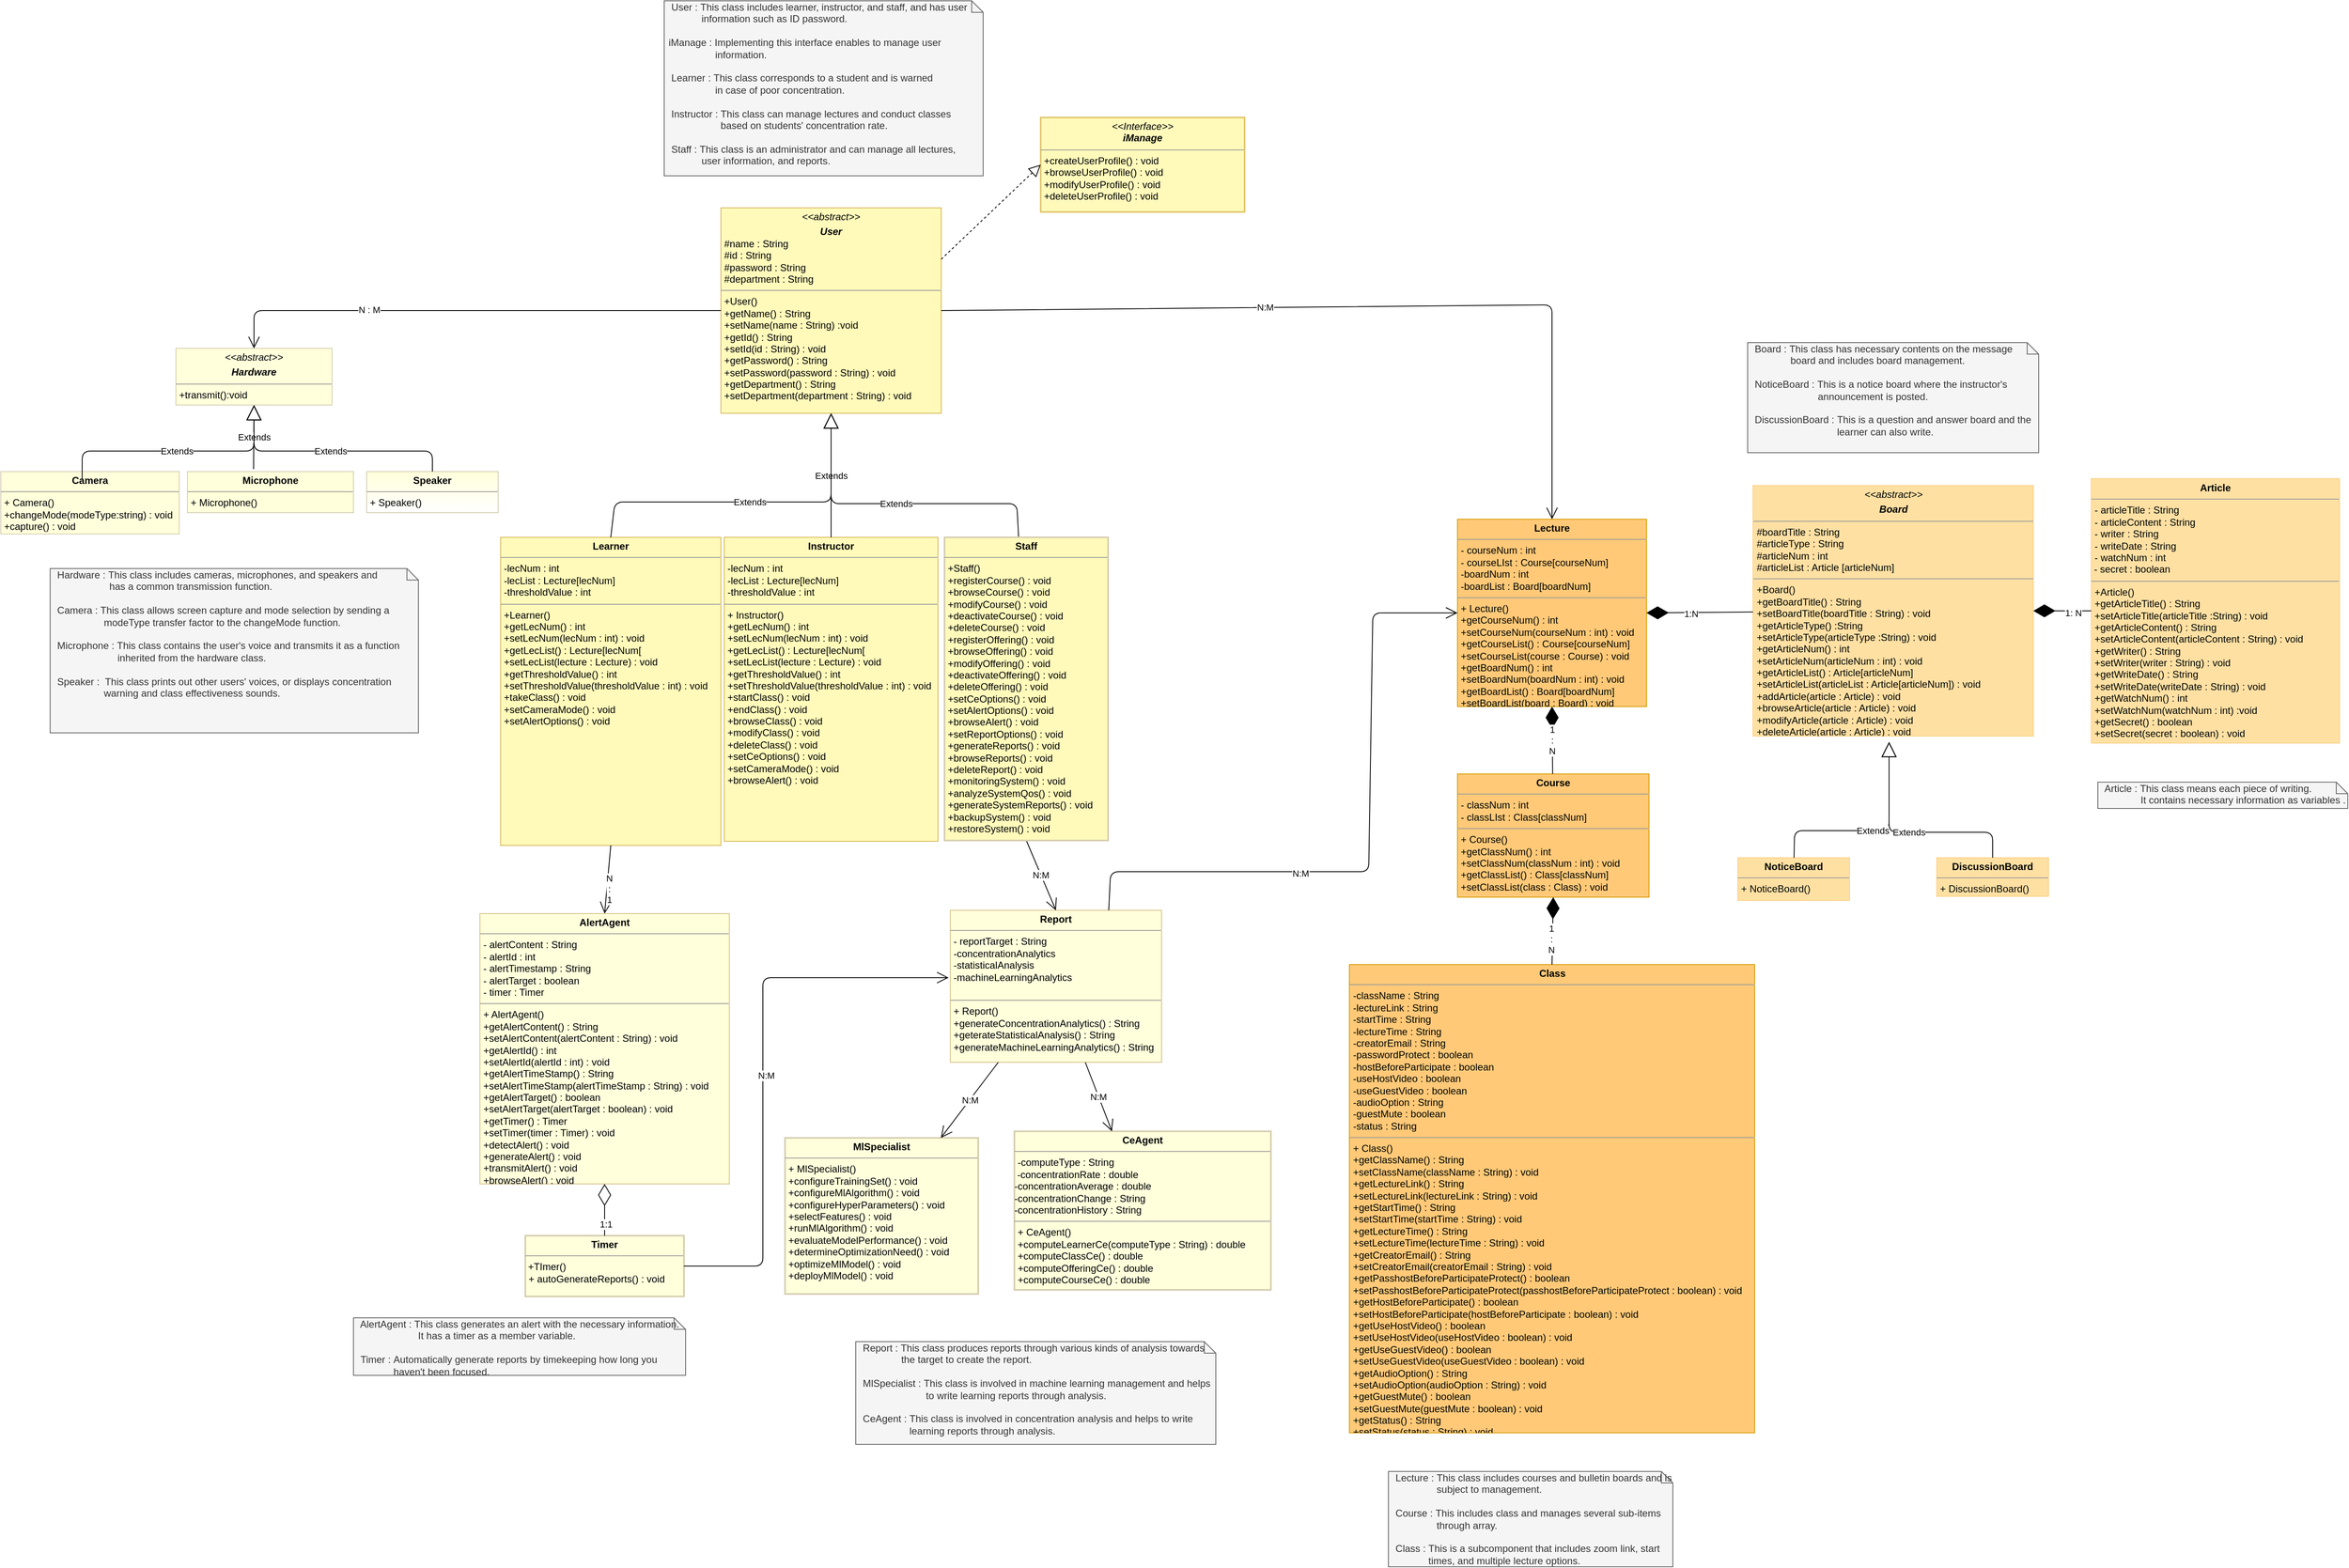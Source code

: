 <mxfile version="13.7.5" type="github">
  <diagram id="C5RBs43oDa-KdzZeNtuy" name="Page-1">
    <mxGraphModel dx="2222" dy="1562" grid="0" gridSize="10" guides="1" tooltips="1" connect="1" arrows="1" fold="1" page="0" pageScale="1" pageWidth="827" pageHeight="1169" math="0" shadow="0">
      <root>
        <mxCell id="WIyWlLk6GJQsqaUBKTNV-0" />
        <mxCell id="WIyWlLk6GJQsqaUBKTNV-1" parent="WIyWlLk6GJQsqaUBKTNV-0" />
        <mxCell id="zkfFHV4jXpPFQw0GAbJ--16" value="" style="endArrow=block;endSize=10;endFill=0;shadow=0;strokeWidth=1;rounded=0;edgeStyle=elbowEdgeStyle;elbow=vertical;" parent="WIyWlLk6GJQsqaUBKTNV-1" edge="1">
          <mxGeometry width="160" relative="1" as="geometry">
            <mxPoint x="210" y="373" as="sourcePoint" />
            <mxPoint x="300" y="258" as="targetPoint" />
          </mxGeometry>
        </mxCell>
        <mxCell id="x_yw0JGO0CKYukrU0RF4-1" value="&lt;p style=&quot;margin: 0px ; margin-top: 4px ; text-align: center&quot;&gt;&lt;b&gt;Learner&lt;/b&gt;&lt;/p&gt;&lt;hr size=&quot;1&quot;&gt;&lt;p style=&quot;margin: 0px ; margin-left: 4px&quot;&gt;-lecNum : int&lt;/p&gt;&lt;p style=&quot;margin: 0px ; margin-left: 4px&quot;&gt;-lecList : Lecture[lecNum]&lt;/p&gt;&lt;p style=&quot;margin: 0px ; margin-left: 4px&quot;&gt;-thresholdValue : int&lt;br&gt;&lt;/p&gt;&lt;hr size=&quot;1&quot;&gt;&lt;p style=&quot;margin: 0px ; margin-left: 4px&quot;&gt;+Learner()&lt;/p&gt;&lt;p style=&quot;margin: 0px ; margin-left: 4px&quot;&gt;+getLecNum() : int&lt;/p&gt;&lt;p style=&quot;margin: 0px ; margin-left: 4px&quot;&gt;+setLecNum(lecNum : int) : void&lt;/p&gt;&lt;p style=&quot;margin: 0px ; margin-left: 4px&quot;&gt;+getLecList() : Lecture[lecNum[&lt;/p&gt;&lt;p style=&quot;margin: 0px ; margin-left: 4px&quot;&gt;+setLecList(lecture : Lecture) : void&lt;/p&gt;&lt;p style=&quot;margin: 0px 0px 0px 4px&quot;&gt;+getThresholdValue() : int&lt;/p&gt;&lt;p style=&quot;margin: 0px 0px 0px 4px&quot;&gt;+setThresholdValue(thresholdValue : int) : void&lt;/p&gt;&lt;p style=&quot;margin: 0px 0px 0px 4px&quot;&gt;+takeClass() : void&lt;/p&gt;&lt;p style=&quot;margin: 0px 0px 0px 4px&quot;&gt;+setCameraMode() : void&lt;/p&gt;&lt;p style=&quot;margin: 0px 0px 0px 4px&quot;&gt;+setAlertOptions() : void&lt;/p&gt;&lt;p style=&quot;margin: 0px 0px 0px 4px&quot;&gt;&lt;br&gt;&lt;/p&gt;" style="verticalAlign=top;align=left;overflow=fill;fontSize=12;fontFamily=Helvetica;html=1;strokeColor=#d6b656;fillColor=#FFFABA;" parent="WIyWlLk6GJQsqaUBKTNV-1" vertex="1">
          <mxGeometry x="-166" y="223" width="268" height="375" as="geometry" />
        </mxCell>
        <mxCell id="x_yw0JGO0CKYukrU0RF4-2" value="&lt;p style=&quot;margin: 0px ; margin-top: 4px ; text-align: center&quot;&gt;&lt;b&gt;Instructor&lt;/b&gt;&lt;/p&gt;&lt;hr size=&quot;1&quot;&gt;&lt;p style=&quot;margin: 0px 0px 0px 4px&quot;&gt;-lecNum : int&lt;/p&gt;&lt;p style=&quot;margin: 0px ; margin-left: 4px&quot;&gt;&lt;span&gt;-lecList : Lecture[lecNum]&lt;/span&gt;&lt;/p&gt;&lt;p style=&quot;margin: 0px ; margin-left: 4px&quot;&gt;&lt;span&gt;-thresholdValue : int&lt;/span&gt;&lt;br&gt;&lt;/p&gt;&lt;hr size=&quot;1&quot;&gt;&lt;p style=&quot;margin: 0px ; margin-left: 4px&quot;&gt;+ Instructor()&lt;/p&gt;&lt;p style=&quot;margin: 0px 0px 0px 4px&quot;&gt;+getLecNum() : int&lt;/p&gt;&lt;p style=&quot;margin: 0px 0px 0px 4px&quot;&gt;+setLecNum(lecNum : int) : void&lt;/p&gt;&lt;p style=&quot;margin: 0px 0px 0px 4px&quot;&gt;+getLecList() : Lecture[lecNum[&lt;/p&gt;&lt;p style=&quot;margin: 0px 0px 0px 4px&quot;&gt;+setLecList(lecture : Lecture) : void&lt;/p&gt;&lt;p style=&quot;margin: 0px 0px 0px 4px&quot;&gt;+getThresholdValue() : int&lt;/p&gt;&lt;p style=&quot;margin: 0px 0px 0px 4px&quot;&gt;+setThresholdValue(thresholdValue : int) : void&lt;/p&gt;&lt;p style=&quot;margin: 0px 0px 0px 4px&quot;&gt;+startClass() : void&lt;/p&gt;&lt;p style=&quot;margin: 0px 0px 0px 4px&quot;&gt;+endClass() : void&lt;/p&gt;&lt;p style=&quot;margin: 0px 0px 0px 4px&quot;&gt;+browseClass() : void&lt;/p&gt;&lt;p style=&quot;margin: 0px 0px 0px 4px&quot;&gt;+modifyClass() : void&lt;/p&gt;&lt;p style=&quot;margin: 0px 0px 0px 4px&quot;&gt;+deleteClass() : void&lt;/p&gt;&lt;p style=&quot;margin: 0px 0px 0px 4px&quot;&gt;+setCeOptions() : void&lt;/p&gt;&lt;p style=&quot;margin: 0px 0px 0px 4px&quot;&gt;+setCameraMode() : void&lt;/p&gt;&lt;p style=&quot;margin: 0px 0px 0px 4px&quot;&gt;+browseAlert() : void&lt;/p&gt;" style="verticalAlign=top;align=left;overflow=fill;fontSize=12;fontFamily=Helvetica;html=1;strokeColor=#d6b656;fillColor=#FFFABA;" parent="WIyWlLk6GJQsqaUBKTNV-1" vertex="1">
          <mxGeometry x="106" y="223" width="260" height="370" as="geometry" />
        </mxCell>
        <mxCell id="x_yw0JGO0CKYukrU0RF4-4" value="&lt;p style=&quot;margin: 0px ; margin-top: 4px ; text-align: center&quot;&gt;&lt;i&gt;&amp;lt;&amp;lt;abstract&amp;gt;&amp;gt;&lt;/i&gt;&lt;/p&gt;&lt;p style=&quot;margin: 0px ; margin-top: 4px ; text-align: center&quot;&gt;&lt;b&gt;&lt;i&gt;User&lt;/i&gt;&lt;/b&gt;&lt;/p&gt;&lt;p style=&quot;margin: 0px ; margin-left: 4px&quot;&gt;#name : String&lt;/p&gt;&lt;p style=&quot;margin: 0px ; margin-left: 4px&quot;&gt;#id : String&lt;/p&gt;&lt;p style=&quot;margin: 0px ; margin-left: 4px&quot;&gt;#password : String&lt;/p&gt;&lt;p style=&quot;margin: 0px ; margin-left: 4px&quot;&gt;#department : String&lt;br&gt;&lt;/p&gt;&lt;hr size=&quot;1&quot;&gt;&lt;p style=&quot;margin: 0px ; margin-left: 4px&quot;&gt;+User()&lt;/p&gt;&lt;p style=&quot;margin: 0px ; margin-left: 4px&quot;&gt;+getName() : String&lt;/p&gt;&lt;p style=&quot;margin: 0px ; margin-left: 4px&quot;&gt;+setName(name : String) :void&lt;/p&gt;&lt;p style=&quot;margin: 0px ; margin-left: 4px&quot;&gt;+getId() : String&lt;/p&gt;&lt;p style=&quot;margin: 0px ; margin-left: 4px&quot;&gt;+setId(id : String) : void&lt;/p&gt;&lt;p style=&quot;margin: 0px ; margin-left: 4px&quot;&gt;+getPassword() : String&lt;/p&gt;&lt;p style=&quot;margin: 0px ; margin-left: 4px&quot;&gt;+setPassword(password : String) : void&lt;/p&gt;&lt;p style=&quot;margin: 0px ; margin-left: 4px&quot;&gt;+getDepartment() : String&lt;/p&gt;&lt;p style=&quot;margin: 0px ; margin-left: 4px&quot;&gt;+setDepartment(department : String) : void&lt;/p&gt;&lt;p style=&quot;margin: 0px ; margin-left: 4px&quot;&gt;&lt;br&gt;&lt;/p&gt;&lt;p style=&quot;margin: 0px ; margin-left: 4px&quot;&gt;&lt;br&gt;&lt;/p&gt;" style="verticalAlign=top;align=left;overflow=fill;fontSize=12;fontFamily=Helvetica;html=1;strokeColor=#d6b656;fillColor=#FFFABA;" parent="WIyWlLk6GJQsqaUBKTNV-1" vertex="1">
          <mxGeometry x="102" y="-178" width="268" height="250" as="geometry" />
        </mxCell>
        <mxCell id="x_yw0JGO0CKYukrU0RF4-10" value="&lt;p style=&quot;margin: 0px ; margin-top: 4px ; text-align: center&quot;&gt;&lt;b&gt;Course&lt;/b&gt;&lt;/p&gt;&lt;hr size=&quot;1&quot;&gt;&lt;p style=&quot;margin: 0px 0px 0px 4px&quot;&gt;- classNum : int&lt;/p&gt;&lt;p style=&quot;margin: 0px 0px 0px 4px&quot;&gt;- classLIst : Class[classNum]&lt;/p&gt;&lt;hr size=&quot;1&quot;&gt;&lt;p style=&quot;margin: 0px ; margin-left: 4px&quot;&gt;+ Course()&lt;/p&gt;&lt;p style=&quot;margin: 0px 0px 0px 4px&quot;&gt;+getClassNum() : int&lt;/p&gt;&lt;p style=&quot;margin: 0px 0px 0px 4px&quot;&gt;+setClassNum(classNum : int) : void&lt;/p&gt;&lt;p style=&quot;margin: 0px 0px 0px 4px&quot;&gt;+getClassList() : Class[classNum]&lt;/p&gt;&lt;p style=&quot;margin: 0px 0px 0px 4px&quot;&gt;+setClassList(class : Class) : void&lt;/p&gt;" style="verticalAlign=top;align=left;overflow=fill;fontSize=12;fontFamily=Helvetica;html=1;strokeColor=#d79b00;fillColor=#FFC978;" parent="WIyWlLk6GJQsqaUBKTNV-1" vertex="1">
          <mxGeometry x="998" y="511" width="233" height="150" as="geometry" />
        </mxCell>
        <mxCell id="x_yw0JGO0CKYukrU0RF4-12" value="&lt;p style=&quot;margin: 0px ; margin-top: 4px ; text-align: center&quot;&gt;&lt;b&gt;Class&lt;/b&gt;&lt;/p&gt;&lt;hr size=&quot;1&quot;&gt;&lt;p style=&quot;margin: 0px ; margin-left: 4px&quot;&gt;-className : String&lt;/p&gt;&lt;p style=&quot;margin: 0px ; margin-left: 4px&quot;&gt;-lectureLink : String&lt;/p&gt;&lt;p style=&quot;margin: 0px ; margin-left: 4px&quot;&gt;-startTime : String&lt;/p&gt;&lt;p style=&quot;margin: 0px ; margin-left: 4px&quot;&gt;-lectureTime : String&lt;/p&gt;&lt;p style=&quot;margin: 0px ; margin-left: 4px&quot;&gt;-creatorEmail : String&lt;/p&gt;&lt;p style=&quot;margin: 0px ; margin-left: 4px&quot;&gt;-passwordProtect : boolean&lt;/p&gt;&lt;p style=&quot;margin: 0px ; margin-left: 4px&quot;&gt;-hostBeforeParticipate : boolean&lt;/p&gt;&lt;p style=&quot;margin: 0px ; margin-left: 4px&quot;&gt;-useHostVideo : boolean&lt;/p&gt;&lt;p style=&quot;margin: 0px ; margin-left: 4px&quot;&gt;-useGuestVideo : boolean&lt;/p&gt;&lt;p style=&quot;margin: 0px ; margin-left: 4px&quot;&gt;-audioOption : String&lt;/p&gt;&lt;p style=&quot;margin: 0px ; margin-left: 4px&quot;&gt;-guestMute : boolean&lt;/p&gt;&lt;p style=&quot;margin: 0px ; margin-left: 4px&quot;&gt;-status : String&lt;/p&gt;&lt;hr size=&quot;1&quot;&gt;&lt;p style=&quot;margin: 0px ; margin-left: 4px&quot;&gt;+ Class()&lt;/p&gt;&lt;p style=&quot;margin: 0px ; margin-left: 4px&quot;&gt;+getClassName() : String&lt;/p&gt;&lt;p style=&quot;margin: 0px ; margin-left: 4px&quot;&gt;+setClassName(className : String) : void&lt;/p&gt;&lt;p style=&quot;margin: 0px ; margin-left: 4px&quot;&gt;+getLectureLink() : String&lt;/p&gt;&lt;p style=&quot;margin: 0px ; margin-left: 4px&quot;&gt;+setLectureLink(lectureLink : String) : void&lt;/p&gt;&lt;p style=&quot;margin: 0px ; margin-left: 4px&quot;&gt;+getStartTime() : String&lt;/p&gt;&lt;p style=&quot;margin: 0px ; margin-left: 4px&quot;&gt;+setStartTime(startTime : String) : void&lt;/p&gt;&lt;p style=&quot;margin: 0px ; margin-left: 4px&quot;&gt;+getLectureTime() : String&lt;/p&gt;&lt;p style=&quot;margin: 0px ; margin-left: 4px&quot;&gt;+setLectureTime(lectureTime : String) : void&lt;/p&gt;&lt;p style=&quot;margin: 0px ; margin-left: 4px&quot;&gt;+getCreatorEmail() : String&lt;/p&gt;&lt;p style=&quot;margin: 0px ; margin-left: 4px&quot;&gt;+setCreatorEmail(creatorEmail : String) : void&lt;/p&gt;&lt;p style=&quot;margin: 0px ; margin-left: 4px&quot;&gt;+getPasshostBeforeParticipateProtect() : boolean&lt;/p&gt;&lt;p style=&quot;margin: 0px ; margin-left: 4px&quot;&gt;+setPasshostBeforeParticipateProtect(passhostBeforeParticipateProtect : boolean) : void&lt;/p&gt;&lt;p style=&quot;margin: 0px ; margin-left: 4px&quot;&gt;+getHostBeforeParticipate() : boolean&lt;/p&gt;&lt;p style=&quot;margin: 0px ; margin-left: 4px&quot;&gt;+setHostBeforeParticipate(hostBeforeParticipate : boolean) : void&lt;/p&gt;&lt;p style=&quot;margin: 0px ; margin-left: 4px&quot;&gt;+getUseHostVideo() : boolean&lt;/p&gt;&lt;p style=&quot;margin: 0px ; margin-left: 4px&quot;&gt;+setUseHostVideo(useHostVideo : boolean) : void&lt;/p&gt;&lt;p style=&quot;margin: 0px ; margin-left: 4px&quot;&gt;+getUseGuestVideo() : boolean&lt;/p&gt;&lt;p style=&quot;margin: 0px ; margin-left: 4px&quot;&gt;+setUseGuestVideo(useGuestVideo : boolean) : void&lt;/p&gt;&lt;p style=&quot;margin: 0px ; margin-left: 4px&quot;&gt;+getAudioOption() : String&lt;/p&gt;&lt;p style=&quot;margin: 0px ; margin-left: 4px&quot;&gt;+setAudioOption(audioOption : String) : void&lt;/p&gt;&lt;p style=&quot;margin: 0px ; margin-left: 4px&quot;&gt;+getGuestMute() : boolean&lt;/p&gt;&lt;p style=&quot;margin: 0px ; margin-left: 4px&quot;&gt;+setGuestMute(guestMute : boolean) : void&lt;/p&gt;&lt;p style=&quot;margin: 0px ; margin-left: 4px&quot;&gt;+getStatus() : String&lt;/p&gt;&lt;p style=&quot;margin: 0px ; margin-left: 4px&quot;&gt;+setStatus(status : String) : void&lt;/p&gt;&lt;p style=&quot;margin: 0px 0px 0px 4px&quot;&gt;&lt;br&gt;&lt;/p&gt;" style="verticalAlign=top;align=left;overflow=fill;fontSize=12;fontFamily=Helvetica;html=1;strokeColor=#d79b00;fillColor=#FFC978;" parent="WIyWlLk6GJQsqaUBKTNV-1" vertex="1">
          <mxGeometry x="866.5" y="743" width="493" height="570" as="geometry" />
        </mxCell>
        <mxCell id="x_yw0JGO0CKYukrU0RF4-18" value="&lt;p style=&quot;margin: 0px ; margin-top: 4px ; text-align: center&quot;&gt;&lt;i&gt;&amp;lt;&amp;lt;abstract&amp;gt;&amp;gt;&lt;/i&gt;&lt;i&gt;&lt;br&gt;&lt;/i&gt;&lt;/p&gt;&lt;p style=&quot;margin: 0px ; margin-top: 4px ; text-align: center&quot;&gt;&lt;b&gt;&lt;i&gt;Hardware&lt;/i&gt;&lt;/b&gt;&lt;/p&gt;&lt;hr size=&quot;1&quot;&gt;&lt;p style=&quot;margin: 0px ; margin-left: 4px&quot;&gt;+transmit():void&lt;br&gt;&lt;/p&gt;" style="verticalAlign=top;align=left;overflow=fill;fontSize=12;fontFamily=Helvetica;html=1;strokeColor=#D6CEB2;fillColor=#FFFFDB;" parent="WIyWlLk6GJQsqaUBKTNV-1" vertex="1">
          <mxGeometry x="-561" y="-7" width="190" height="69" as="geometry" />
        </mxCell>
        <mxCell id="x_yw0JGO0CKYukrU0RF4-20" value="&lt;p style=&quot;margin: 0px ; margin-top: 4px ; text-align: center&quot;&gt;&lt;b&gt;Speaker&lt;/b&gt;&lt;/p&gt;&lt;hr size=&quot;1&quot;&gt;&lt;p style=&quot;margin: 0px ; margin-left: 4px&quot;&gt;&lt;span&gt;+ Speaker()&lt;/span&gt;&lt;/p&gt;" style="verticalAlign=top;align=left;overflow=fill;fontSize=12;fontFamily=Helvetica;html=1;strokeColor=#D6CEB2;gradientColor=#ffffff;fillColor=#FFFFDB;" parent="WIyWlLk6GJQsqaUBKTNV-1" vertex="1">
          <mxGeometry x="-329" y="143" width="160" height="50" as="geometry" />
        </mxCell>
        <mxCell id="x_yw0JGO0CKYukrU0RF4-21" value="&lt;p style=&quot;margin: 0px ; margin-top: 4px ; text-align: center&quot;&gt;&lt;b&gt;Camera&lt;/b&gt;&lt;/p&gt;&lt;hr size=&quot;1&quot;&gt;&lt;p style=&quot;margin: 0px ; margin-left: 4px&quot;&gt;&lt;span&gt;+ Camera()&lt;/span&gt;&lt;br&gt;&lt;/p&gt;&lt;p style=&quot;margin: 0px ; margin-left: 4px&quot;&gt;+changeMode(modeType:string) : void&lt;/p&gt;&lt;p style=&quot;margin: 0px ; margin-left: 4px&quot;&gt;+capture() : void&lt;/p&gt;" style="verticalAlign=top;align=left;overflow=fill;fontSize=12;fontFamily=Helvetica;html=1;strokeColor=#D6CEB2;fillColor=#FFFFDB;" parent="WIyWlLk6GJQsqaUBKTNV-1" vertex="1">
          <mxGeometry x="-774" y="143" width="217" height="76" as="geometry" />
        </mxCell>
        <mxCell id="x_yw0JGO0CKYukrU0RF4-22" value="&lt;p style=&quot;margin: 0px ; margin-top: 4px ; text-align: center&quot;&gt;&lt;b&gt;Microphone&lt;/b&gt;&lt;/p&gt;&lt;hr size=&quot;1&quot;&gt;&lt;p style=&quot;margin: 0px ; margin-left: 4px&quot;&gt;&lt;span&gt;+ Microphone()&lt;/span&gt;&lt;br&gt;&lt;/p&gt;" style="verticalAlign=top;align=left;overflow=fill;fontSize=12;fontFamily=Helvetica;html=1;strokeColor=#D6CEB2;fillColor=#FFFFDB;" parent="WIyWlLk6GJQsqaUBKTNV-1" vertex="1">
          <mxGeometry x="-547" y="143" width="202" height="50" as="geometry" />
        </mxCell>
        <mxCell id="x_yw0JGO0CKYukrU0RF4-26" value="&lt;p style=&quot;margin: 0px ; margin-top: 4px ; text-align: center&quot;&gt;&lt;b&gt;DiscussionBoard&lt;/b&gt;&lt;/p&gt;&lt;hr size=&quot;1&quot;&gt;&lt;p style=&quot;margin: 0px ; margin-left: 4px&quot;&gt;&lt;/p&gt;&lt;p style=&quot;margin: 0px ; margin-left: 4px&quot;&gt;+ DiscussionBoard()&lt;/p&gt;" style="verticalAlign=top;align=left;overflow=fill;fontSize=12;fontFamily=Helvetica;html=1;strokeColor=#FCD188;fillColor=#FFE0A3;" parent="WIyWlLk6GJQsqaUBKTNV-1" vertex="1">
          <mxGeometry x="1581" y="613" width="136" height="47" as="geometry" />
        </mxCell>
        <mxCell id="x_yw0JGO0CKYukrU0RF4-46" value="&lt;p style=&quot;margin: 0px ; margin-top: 4px ; text-align: center&quot;&gt;&lt;b&gt;AlertAgent&lt;/b&gt;&lt;/p&gt;&lt;hr size=&quot;1&quot;&gt;&lt;p style=&quot;margin: 0px ; margin-left: 4px&quot;&gt;&lt;span&gt;- alertContent : String&lt;/span&gt;&lt;br&gt;&lt;/p&gt;&lt;p style=&quot;margin: 0px ; margin-left: 4px&quot;&gt;- alertId : int&lt;/p&gt;&lt;p style=&quot;margin: 0px ; margin-left: 4px&quot;&gt;- alertTimestamp : String&lt;/p&gt;&lt;p style=&quot;margin: 0px ; margin-left: 4px&quot;&gt;- alertTarget : boolean&lt;/p&gt;&lt;p style=&quot;margin: 0px ; margin-left: 4px&quot;&gt;- timer : Timer&lt;/p&gt;&lt;hr size=&quot;1&quot;&gt;&lt;p style=&quot;margin: 0px ; margin-left: 4px&quot;&gt;+ AlertAgent()&lt;/p&gt;&lt;p style=&quot;margin: 0px ; margin-left: 4px&quot;&gt;+getAlertContent() : String&lt;/p&gt;&lt;p style=&quot;margin: 0px ; margin-left: 4px&quot;&gt;+setAlertContent(alertContent : String) : void&lt;/p&gt;&lt;p style=&quot;margin: 0px ; margin-left: 4px&quot;&gt;+getAlertId() : int&lt;/p&gt;&lt;p style=&quot;margin: 0px ; margin-left: 4px&quot;&gt;+setAlertId(alertId : int) : void&lt;/p&gt;&lt;p style=&quot;margin: 0px ; margin-left: 4px&quot;&gt;+getAlertTimeStamp() : String&lt;/p&gt;&lt;p style=&quot;margin: 0px ; margin-left: 4px&quot;&gt;+setAlertTimeStamp(alertTimeStamp : String) : void&lt;/p&gt;&lt;p style=&quot;margin: 0px ; margin-left: 4px&quot;&gt;+getAlertTarget() : boolean&lt;/p&gt;&lt;p style=&quot;margin: 0px ; margin-left: 4px&quot;&gt;+setAlertTarget(alertTarget : boolean) : void&lt;/p&gt;&lt;p style=&quot;margin: 0px ; margin-left: 4px&quot;&gt;+getTimer() : Timer&lt;/p&gt;&lt;p style=&quot;margin: 0px ; margin-left: 4px&quot;&gt;+setTimer(timer : Timer) : void&lt;/p&gt;&lt;p style=&quot;margin: 0px ; margin-left: 4px&quot;&gt;+detectAlert() : void&lt;/p&gt;&lt;p style=&quot;margin: 0px ; margin-left: 4px&quot;&gt;+generateAlert() : void&lt;/p&gt;&lt;p style=&quot;margin: 0px ; margin-left: 4px&quot;&gt;+transmitAlert() : void&lt;/p&gt;&lt;p style=&quot;margin: 0px ; margin-left: 4px&quot;&gt;+browseAlert() : void&lt;/p&gt;" style="verticalAlign=top;align=left;overflow=fill;fontSize=12;fontFamily=Helvetica;html=1;fillColor=#FFFFDB;strokeColor=#D6C189;" parent="WIyWlLk6GJQsqaUBKTNV-1" vertex="1">
          <mxGeometry x="-191.23" y="681" width="303.46" height="329" as="geometry" />
        </mxCell>
        <mxCell id="x_yw0JGO0CKYukrU0RF4-54" value="&lt;p style=&quot;margin: 0px ; margin-top: 4px ; text-align: center&quot;&gt;&lt;b&gt;Report&lt;/b&gt;&lt;/p&gt;&lt;hr size=&quot;1&quot;&gt;&lt;p style=&quot;margin: 0px ; margin-left: 4px&quot;&gt;- reportTarget : String&lt;br&gt;&lt;/p&gt;&lt;p style=&quot;margin: 0px ; margin-left: 4px&quot;&gt;-concentrationAnalytics&lt;/p&gt;&lt;p style=&quot;margin: 0px ; margin-left: 4px&quot;&gt;-statisticalAnalysis&lt;/p&gt;&lt;p style=&quot;margin: 0px ; margin-left: 4px&quot;&gt;-machineLearningAnalytics&lt;br&gt;&lt;/p&gt;&lt;p style=&quot;margin: 0px ; margin-left: 4px&quot;&gt;&lt;br&gt;&lt;/p&gt;&lt;hr size=&quot;1&quot;&gt;&lt;p style=&quot;margin: 0px ; margin-left: 4px&quot;&gt;+ Report()&lt;br&gt;+generateConcentrationAnalytics() : String&lt;/p&gt;&lt;p style=&quot;margin: 0px ; margin-left: 4px&quot;&gt;+geterateStatisticalAnalysis() : String&lt;/p&gt;&lt;p style=&quot;margin: 0px ; margin-left: 4px&quot;&gt;+generateMachineLearningAnalytics() : String&lt;/p&gt;" style="verticalAlign=top;align=left;overflow=fill;fontSize=12;fontFamily=Helvetica;html=1;fillColor=#FFFFDB;strokeColor=#D6C189;" parent="WIyWlLk6GJQsqaUBKTNV-1" vertex="1">
          <mxGeometry x="381" y="677" width="257" height="185" as="geometry" />
        </mxCell>
        <mxCell id="x_yw0JGO0CKYukrU0RF4-62" value="" style="endArrow=open;endFill=1;endSize=12;html=1;exitX=0;exitY=0.5;exitDx=0;exitDy=0;entryX=0.5;entryY=0;entryDx=0;entryDy=0;" parent="WIyWlLk6GJQsqaUBKTNV-1" source="x_yw0JGO0CKYukrU0RF4-4" target="x_yw0JGO0CKYukrU0RF4-18" edge="1">
          <mxGeometry width="160" relative="1" as="geometry">
            <mxPoint x="183" y="325" as="sourcePoint" />
            <mxPoint x="343" y="325" as="targetPoint" />
            <Array as="points">
              <mxPoint x="-466" y="-53" />
            </Array>
          </mxGeometry>
        </mxCell>
        <mxCell id="_1Qg6ZkcGb3tZ9mfLL8D-0" value="N : M" style="edgeLabel;html=1;align=center;verticalAlign=middle;resizable=0;points=[];" vertex="1" connectable="0" parent="x_yw0JGO0CKYukrU0RF4-62">
          <mxGeometry x="0.394" y="-1" relative="1" as="geometry">
            <mxPoint as="offset" />
          </mxGeometry>
        </mxCell>
        <mxCell id="x_yw0JGO0CKYukrU0RF4-64" value="N:M" style="endArrow=open;endFill=1;endSize=12;html=1;exitX=0.5;exitY=1;exitDx=0;exitDy=0;entryX=0.5;entryY=0;entryDx=0;entryDy=0;" parent="WIyWlLk6GJQsqaUBKTNV-1" source="x_yw0JGO0CKYukrU0RF4-107" target="x_yw0JGO0CKYukrU0RF4-54" edge="1">
          <mxGeometry width="160" relative="1" as="geometry">
            <mxPoint x="337.5" y="-172" as="sourcePoint" />
            <mxPoint x="155.5" y="157" as="targetPoint" />
            <Array as="points" />
          </mxGeometry>
        </mxCell>
        <mxCell id="x_yw0JGO0CKYukrU0RF4-66" value="Extends" style="endArrow=block;endSize=16;endFill=0;html=1;entryX=0.5;entryY=1;entryDx=0;entryDy=0;exitX=0.5;exitY=0;exitDx=0;exitDy=0;" parent="WIyWlLk6GJQsqaUBKTNV-1" source="x_yw0JGO0CKYukrU0RF4-2" target="x_yw0JGO0CKYukrU0RF4-4" edge="1">
          <mxGeometry width="160" relative="1" as="geometry">
            <mxPoint x="222" y="404" as="sourcePoint" />
            <mxPoint x="382" y="404" as="targetPoint" />
          </mxGeometry>
        </mxCell>
        <mxCell id="x_yw0JGO0CKYukrU0RF4-67" value="Extends" style="endArrow=block;endSize=16;endFill=0;html=1;entryX=0.5;entryY=1;entryDx=0;entryDy=0;exitX=0.5;exitY=0;exitDx=0;exitDy=0;" parent="WIyWlLk6GJQsqaUBKTNV-1" source="x_yw0JGO0CKYukrU0RF4-1" target="x_yw0JGO0CKYukrU0RF4-4" edge="1">
          <mxGeometry width="160" relative="1" as="geometry">
            <mxPoint x="175.5" y="275" as="sourcePoint" />
            <mxPoint x="176" y="197" as="targetPoint" />
            <Array as="points">
              <mxPoint x="-27" y="180" />
              <mxPoint x="236" y="180" />
            </Array>
          </mxGeometry>
        </mxCell>
        <mxCell id="x_yw0JGO0CKYukrU0RF4-69" value="Extends" style="endArrow=block;endSize=16;endFill=0;html=1;entryX=0.5;entryY=1;entryDx=0;entryDy=0;" parent="WIyWlLk6GJQsqaUBKTNV-1" source="x_yw0JGO0CKYukrU0RF4-107" target="x_yw0JGO0CKYukrU0RF4-4" edge="1">
          <mxGeometry width="160" relative="1" as="geometry">
            <mxPoint x="453.4" y="219.766" as="sourcePoint" />
            <mxPoint x="176" y="197" as="targetPoint" />
            <Array as="points">
              <mxPoint x="462" y="182" />
              <mxPoint x="236" y="182" />
            </Array>
          </mxGeometry>
        </mxCell>
        <mxCell id="x_yw0JGO0CKYukrU0RF4-71" value="Extends" style="endArrow=block;endSize=16;endFill=0;html=1;entryX=0.5;entryY=1;entryDx=0;entryDy=0;exitX=0.5;exitY=0;exitDx=0;exitDy=0;" parent="WIyWlLk6GJQsqaUBKTNV-1" edge="1">
          <mxGeometry width="160" relative="1" as="geometry">
            <mxPoint x="-466.5" y="140" as="sourcePoint" />
            <mxPoint x="-466" y="62" as="targetPoint" />
          </mxGeometry>
        </mxCell>
        <mxCell id="x_yw0JGO0CKYukrU0RF4-72" value="Extends" style="endArrow=block;endSize=16;endFill=0;html=1;entryX=0.5;entryY=1;entryDx=0;entryDy=0;exitX=0.456;exitY=0.133;exitDx=0;exitDy=0;exitPerimeter=0;" parent="WIyWlLk6GJQsqaUBKTNV-1" source="x_yw0JGO0CKYukrU0RF4-21" edge="1">
          <mxGeometry width="160" relative="1" as="geometry">
            <mxPoint x="-617" y="143" as="sourcePoint" />
            <mxPoint x="-466" y="62" as="targetPoint" />
            <Array as="points">
              <mxPoint x="-675" y="118" />
              <mxPoint x="-466" y="118" />
            </Array>
          </mxGeometry>
        </mxCell>
        <mxCell id="x_yw0JGO0CKYukrU0RF4-73" value="Extends" style="endArrow=block;endSize=16;endFill=0;html=1;exitX=0.5;exitY=0;exitDx=0;exitDy=0;entryX=0.5;entryY=1;entryDx=0;entryDy=0;" parent="WIyWlLk6GJQsqaUBKTNV-1" source="x_yw0JGO0CKYukrU0RF4-20" edge="1">
          <mxGeometry width="160" relative="1" as="geometry">
            <mxPoint x="-307" y="139.01" as="sourcePoint" />
            <mxPoint x="-466" y="62" as="targetPoint" />
            <Array as="points">
              <mxPoint x="-249" y="118" />
              <mxPoint x="-466" y="118" />
            </Array>
          </mxGeometry>
        </mxCell>
        <mxCell id="x_yw0JGO0CKYukrU0RF4-76" value="&lt;p style=&quot;margin: 0px ; margin-top: 4px ; text-align: center&quot;&gt;&lt;b&gt;Lecture&lt;/b&gt;&lt;/p&gt;&lt;hr size=&quot;1&quot;&gt;&lt;p style=&quot;margin: 0px ; margin-left: 4px&quot;&gt;- courseNum : int&lt;/p&gt;&lt;p style=&quot;margin: 0px ; margin-left: 4px&quot;&gt;- courseLIst : Course[courseNum]&lt;/p&gt;&lt;p style=&quot;margin: 0px 0px 0px 4px&quot;&gt;-boardNum : int&lt;/p&gt;&lt;p style=&quot;margin: 0px 0px 0px 4px&quot;&gt;-boardList : Board[boardNum]&lt;/p&gt;&lt;hr size=&quot;1&quot;&gt;&lt;p style=&quot;margin: 0px ; margin-left: 4px&quot;&gt;+ Lecture()&lt;/p&gt;&lt;p style=&quot;margin: 0px ; margin-left: 4px&quot;&gt;+getCourseNum() : int&lt;/p&gt;&lt;p style=&quot;margin: 0px ; margin-left: 4px&quot;&gt;+setCourseNum(courseNum : int) : void&lt;/p&gt;&lt;p style=&quot;margin: 0px ; margin-left: 4px&quot;&gt;+getCourseList() : Course[courseNum]&lt;/p&gt;&lt;p style=&quot;margin: 0px ; margin-left: 4px&quot;&gt;+setCourseList(course : Course) : void&lt;/p&gt;&lt;p style=&quot;margin: 0px 0px 0px 4px&quot;&gt;+getBoardNum() : int&lt;/p&gt;&lt;p style=&quot;margin: 0px 0px 0px 4px&quot;&gt;+setBoardNum(boardNum : int) : void&lt;/p&gt;&lt;p style=&quot;margin: 0px 0px 0px 4px&quot;&gt;+getBoardList() : Board[boardNum]&lt;/p&gt;&lt;p style=&quot;margin: 0px 0px 0px 4px&quot;&gt;+setBoardList(board : Board) : void&lt;/p&gt;" style="verticalAlign=top;align=left;overflow=fill;fontSize=12;fontFamily=Helvetica;html=1;strokeColor=#d79b00;fillColor=#FFC978;" parent="WIyWlLk6GJQsqaUBKTNV-1" vertex="1">
          <mxGeometry x="998" y="201" width="230" height="228" as="geometry" />
        </mxCell>
        <mxCell id="x_yw0JGO0CKYukrU0RF4-82" value="&lt;p style=&quot;margin: 0px ; margin-top: 4px ; text-align: center&quot;&gt;&lt;i&gt;&amp;lt;&amp;lt;abstract&amp;gt;&amp;gt;&lt;/i&gt;&lt;i&gt;&lt;br&gt;&lt;/i&gt;&lt;/p&gt;&lt;p style=&quot;margin: 0px ; margin-top: 4px ; text-align: center&quot;&gt;&lt;b&gt;&lt;i&gt;Board&lt;/i&gt;&lt;/b&gt;&lt;/p&gt;&lt;hr size=&quot;1&quot;&gt;&lt;p style=&quot;margin: 0px ; margin-left: 4px&quot;&gt;#boardTitle : String&lt;/p&gt;&lt;p style=&quot;margin: 0px ; margin-left: 4px&quot;&gt;#articleType : String&lt;/p&gt;&lt;p style=&quot;margin: 0px ; margin-left: 4px&quot;&gt;#articleNum : int&lt;/p&gt;&lt;p style=&quot;margin: 0px ; margin-left: 4px&quot;&gt;#articleList : Article [articleNum]&lt;/p&gt;&lt;hr size=&quot;1&quot;&gt;&lt;p style=&quot;margin: 0px ; margin-left: 4px&quot;&gt;+Board()&lt;/p&gt;&lt;p style=&quot;margin: 0px ; margin-left: 4px&quot;&gt;+getBoardTitle() : String&lt;/p&gt;&lt;p style=&quot;margin: 0px ; margin-left: 4px&quot;&gt;+setBoardTitle(boardTitle : String) : void&lt;/p&gt;&lt;p style=&quot;margin: 0px ; margin-left: 4px&quot;&gt;+getArticleType() :String&lt;/p&gt;&lt;p style=&quot;margin: 0px ; margin-left: 4px&quot;&gt;+setArticleType(articleType :String) : void&lt;/p&gt;&lt;p style=&quot;margin: 0px ; margin-left: 4px&quot;&gt;+getArticleNum() : int&lt;/p&gt;&lt;p style=&quot;margin: 0px ; margin-left: 4px&quot;&gt;+setArticleNum(articleNum : int) : void&lt;/p&gt;&lt;p style=&quot;margin: 0px ; margin-left: 4px&quot;&gt;+getArticleList() : Article[articleNum]&lt;/p&gt;&lt;p style=&quot;margin: 0px ; margin-left: 4px&quot;&gt;+setArticleList(articleList : Article[articleNum]) : void&lt;/p&gt;&lt;p style=&quot;margin: 0px ; margin-left: 4px&quot;&gt;+addArticle(article : Article) : void&lt;/p&gt;&lt;p style=&quot;margin: 0px ; margin-left: 4px&quot;&gt;+browseArticle(article : Article) : void&lt;/p&gt;&lt;p style=&quot;margin: 0px ; margin-left: 4px&quot;&gt;+modifyArticle(article : Article) : void&lt;/p&gt;&lt;p style=&quot;margin: 0px ; margin-left: 4px&quot;&gt;+deleteArticle(article : Article) : void&lt;/p&gt;" style="verticalAlign=top;align=left;overflow=fill;fontSize=12;fontFamily=Helvetica;html=1;strokeColor=#FCD188;fillColor=#FFE0A3;" parent="WIyWlLk6GJQsqaUBKTNV-1" vertex="1">
          <mxGeometry x="1357.5" y="160" width="341" height="305" as="geometry" />
        </mxCell>
        <mxCell id="x_yw0JGO0CKYukrU0RF4-83" value="&lt;p style=&quot;margin: 0px ; margin-top: 4px ; text-align: center&quot;&gt;&lt;b&gt;NoticeBoard&lt;/b&gt;&lt;/p&gt;&lt;hr size=&quot;1&quot;&gt;&lt;p style=&quot;margin: 0px ; margin-left: 4px&quot;&gt;+ NoticeBoard()&lt;/p&gt;" style="verticalAlign=top;align=left;overflow=fill;fontSize=12;fontFamily=Helvetica;html=1;strokeColor=#FCD188;fillColor=#FFE0A3;" parent="WIyWlLk6GJQsqaUBKTNV-1" vertex="1">
          <mxGeometry x="1339" y="613" width="136" height="52" as="geometry" />
        </mxCell>
        <mxCell id="x_yw0JGO0CKYukrU0RF4-88" value="Extends" style="endArrow=block;endSize=16;endFill=0;html=1;entryX=0.5;entryY=1;entryDx=0;entryDy=0;" parent="WIyWlLk6GJQsqaUBKTNV-1" source="x_yw0JGO0CKYukrU0RF4-83" edge="1">
          <mxGeometry width="160" relative="1" as="geometry">
            <mxPoint x="1260" y="623" as="sourcePoint" />
            <mxPoint x="1523" y="472" as="targetPoint" />
            <Array as="points">
              <mxPoint x="1408" y="580" />
              <mxPoint x="1523" y="580" />
            </Array>
          </mxGeometry>
        </mxCell>
        <mxCell id="x_yw0JGO0CKYukrU0RF4-89" value="Extends" style="endArrow=block;endSize=16;endFill=0;html=1;exitX=0.5;exitY=0;exitDx=0;exitDy=0;entryX=0.5;entryY=1;entryDx=0;entryDy=0;" parent="WIyWlLk6GJQsqaUBKTNV-1" source="x_yw0JGO0CKYukrU0RF4-26" edge="1">
          <mxGeometry width="160" relative="1" as="geometry">
            <mxPoint x="1830.0" y="623.99" as="sourcePoint" />
            <mxPoint x="1523" y="472" as="targetPoint" />
            <Array as="points">
              <mxPoint x="1649" y="582" />
              <mxPoint x="1523" y="582" />
            </Array>
          </mxGeometry>
        </mxCell>
        <mxCell id="x_yw0JGO0CKYukrU0RF4-91" value="&lt;p style=&quot;margin: 0px ; margin-top: 4px ; text-align: center&quot;&gt;&lt;b&gt;Article&lt;/b&gt;&lt;br&gt;&lt;/p&gt;&lt;hr size=&quot;1&quot;&gt;&lt;p style=&quot;margin: 0px ; margin-left: 4px&quot;&gt;- articleTitle : String&lt;/p&gt;&lt;p style=&quot;margin: 0px ; margin-left: 4px&quot;&gt;&lt;span&gt;- articleContent : String&lt;/span&gt;&lt;/p&gt;&lt;p style=&quot;margin: 0px 0px 0px 4px&quot;&gt;- writer : String&lt;/p&gt;&lt;p style=&quot;margin: 0px 0px 0px 4px&quot;&gt;- writeDate : String&lt;/p&gt;&lt;p style=&quot;margin: 0px 0px 0px 4px&quot;&gt;- watchNum : int&lt;/p&gt;&lt;div&gt;&amp;nbsp;- secret : boolean&lt;/div&gt;&lt;hr size=&quot;1&quot;&gt;&lt;p style=&quot;margin: 0px ; margin-left: 4px&quot;&gt;+Article()&lt;/p&gt;&lt;p style=&quot;margin: 0px ; margin-left: 4px&quot;&gt;+getArticleTitle() : String&lt;/p&gt;&lt;p style=&quot;margin: 0px ; margin-left: 4px&quot;&gt;+setArticleTitle(articleTitle :String) : void&lt;/p&gt;&lt;p style=&quot;margin: 0px ; margin-left: 4px&quot;&gt;+getArticleContent() : String&lt;/p&gt;&lt;p style=&quot;margin: 0px ; margin-left: 4px&quot;&gt;+setArticleContent(articleContent : String) : void&lt;/p&gt;&lt;p style=&quot;margin: 0px 0px 0px 4px&quot;&gt;+getWriter() : String&lt;/p&gt;&lt;p style=&quot;margin: 0px 0px 0px 4px&quot;&gt;+setWriter(writer : String) : void&lt;/p&gt;&lt;p style=&quot;margin: 0px 0px 0px 4px&quot;&gt;+getWriteDate() : String&lt;/p&gt;&lt;p style=&quot;margin: 0px 0px 0px 4px&quot;&gt;+setWriteDate(writeDate : String) : void&lt;/p&gt;&lt;p style=&quot;margin: 0px 0px 0px 4px&quot;&gt;+getWatchNum() : int&lt;/p&gt;&lt;p style=&quot;margin: 0px 0px 0px 4px&quot;&gt;+setWatchNum(watchNum : int) :void&lt;/p&gt;&lt;p style=&quot;margin: 0px 0px 0px 4px&quot;&gt;+getSecret() : boolean&lt;/p&gt;&lt;p style=&quot;margin: 0px 0px 0px 4px&quot;&gt;+setSecret(secret : boolean) : void&lt;/p&gt;" style="verticalAlign=top;align=left;overflow=fill;fontSize=12;fontFamily=Helvetica;html=1;strokeColor=#FCD188;fillColor=#FFE0A3;" parent="WIyWlLk6GJQsqaUBKTNV-1" vertex="1">
          <mxGeometry x="1769" y="151.5" width="302" height="322" as="geometry" />
        </mxCell>
        <mxCell id="x_yw0JGO0CKYukrU0RF4-102" value="&lt;p style=&quot;margin: 0px ; margin-top: 4px ; text-align: center&quot;&gt;&lt;i&gt;&amp;lt;&amp;lt;Interface&amp;gt;&amp;gt;&lt;/i&gt;&lt;br&gt;&lt;b&gt;&lt;i&gt;iManage&lt;/i&gt;&lt;/b&gt;&lt;/p&gt;&lt;hr size=&quot;1&quot;&gt;&lt;p style=&quot;margin: 0px 0px 0px 4px&quot;&gt;+createUserProfile() : void&lt;/p&gt;&lt;p style=&quot;margin: 0px 0px 0px 4px&quot;&gt;+browseUserProfile() : void&lt;/p&gt;&lt;p style=&quot;margin: 0px 0px 0px 4px&quot;&gt;+modifyUserProfile() : void&lt;/p&gt;&lt;p style=&quot;margin: 0px 0px 0px 4px&quot;&gt;+deleteUserProfile() : void&lt;/p&gt;" style="verticalAlign=top;align=left;overflow=fill;fontSize=12;fontFamily=Helvetica;html=1;strokeColor=#E3C872;strokeWidth=2;fillColor=#FFFABA;" parent="WIyWlLk6GJQsqaUBKTNV-1" vertex="1">
          <mxGeometry x="491" y="-288" width="248" height="115" as="geometry" />
        </mxCell>
        <mxCell id="x_yw0JGO0CKYukrU0RF4-103" value="" style="endArrow=block;dashed=1;endFill=0;endSize=12;html=1;exitX=1;exitY=0.25;exitDx=0;exitDy=0;entryX=0;entryY=0.5;entryDx=0;entryDy=0;" parent="WIyWlLk6GJQsqaUBKTNV-1" source="x_yw0JGO0CKYukrU0RF4-4" target="x_yw0JGO0CKYukrU0RF4-102" edge="1">
          <mxGeometry width="160" relative="1" as="geometry">
            <mxPoint x="348" y="156" as="sourcePoint" />
            <mxPoint x="508" y="156" as="targetPoint" />
          </mxGeometry>
        </mxCell>
        <mxCell id="x_yw0JGO0CKYukrU0RF4-106" value="" style="endArrow=open;endFill=1;endSize=12;html=1;exitX=1;exitY=0.5;exitDx=0;exitDy=0;entryX=0.5;entryY=0;entryDx=0;entryDy=0;" parent="WIyWlLk6GJQsqaUBKTNV-1" source="x_yw0JGO0CKYukrU0RF4-4" target="x_yw0JGO0CKYukrU0RF4-76" edge="1">
          <mxGeometry width="160" relative="1" as="geometry">
            <mxPoint x="519" y="431" as="sourcePoint" />
            <mxPoint x="679" y="431" as="targetPoint" />
            <Array as="points">
              <mxPoint x="1113" y="-60" />
            </Array>
          </mxGeometry>
        </mxCell>
        <mxCell id="_1Qg6ZkcGb3tZ9mfLL8D-1" value="N:M" style="edgeLabel;html=1;align=center;verticalAlign=middle;resizable=0;points=[];" vertex="1" connectable="0" parent="x_yw0JGO0CKYukrU0RF4-106">
          <mxGeometry x="-0.215" y="1" relative="1" as="geometry">
            <mxPoint as="offset" />
          </mxGeometry>
        </mxCell>
        <mxCell id="x_yw0JGO0CKYukrU0RF4-107" value="&lt;p style=&quot;margin: 0px ; margin-top: 4px ; text-align: center&quot;&gt;&lt;b&gt;Staff&lt;/b&gt;&lt;/p&gt;&lt;hr size=&quot;1&quot;&gt;&lt;p style=&quot;margin: 0px ; margin-left: 4px&quot;&gt;&lt;/p&gt;&lt;p style=&quot;margin: 0px ; margin-left: 4px&quot;&gt;+Staff()&lt;/p&gt;&lt;p style=&quot;margin: 0px ; margin-left: 4px&quot;&gt;+registerCourse() : void&lt;/p&gt;&lt;p style=&quot;margin: 0px ; margin-left: 4px&quot;&gt;+browseCourse() : void&lt;/p&gt;&lt;p style=&quot;margin: 0px ; margin-left: 4px&quot;&gt;+modifyCourse() : void&lt;/p&gt;&lt;p style=&quot;margin: 0px ; margin-left: 4px&quot;&gt;+deactivateCourse() : void&lt;/p&gt;&lt;p style=&quot;margin: 0px ; margin-left: 4px&quot;&gt;+deleteCourse() : void&lt;/p&gt;&lt;p style=&quot;margin: 0px 0px 0px 4px&quot;&gt;+registerOffering() : void&lt;/p&gt;&lt;p style=&quot;margin: 0px 0px 0px 4px&quot;&gt;+browseOffering() : void&lt;/p&gt;&lt;p style=&quot;margin: 0px 0px 0px 4px&quot;&gt;+modifyOffering() : void&lt;/p&gt;&lt;p style=&quot;margin: 0px 0px 0px 4px&quot;&gt;+deactivateOffering() : void&lt;/p&gt;&lt;p style=&quot;margin: 0px 0px 0px 4px&quot;&gt;+deleteOffering() : void&lt;/p&gt;&lt;p style=&quot;margin: 0px 0px 0px 4px&quot;&gt;+setCeOptions() : void&lt;/p&gt;&lt;p style=&quot;margin: 0px 0px 0px 4px&quot;&gt;+setAlertOptions() : void&lt;/p&gt;&lt;p style=&quot;margin: 0px 0px 0px 4px&quot;&gt;+browseAlert() : void&lt;/p&gt;&lt;p style=&quot;margin: 0px 0px 0px 4px&quot;&gt;+setReportOptions() : void&lt;/p&gt;&lt;p style=&quot;margin: 0px 0px 0px 4px&quot;&gt;+generateReports() : void&lt;/p&gt;&lt;p style=&quot;margin: 0px 0px 0px 4px&quot;&gt;+browseReports() : void&lt;/p&gt;&lt;p style=&quot;margin: 0px 0px 0px 4px&quot;&gt;+deleteReport() : void&lt;/p&gt;&lt;p style=&quot;margin: 0px 0px 0px 4px&quot;&gt;+monitoringSystem() : void&lt;/p&gt;&lt;p style=&quot;margin: 0px 0px 0px 4px&quot;&gt;+analyzeSystemQos() : void&lt;/p&gt;&lt;p style=&quot;margin: 0px 0px 0px 4px&quot;&gt;+generateSystemReports() : void&lt;/p&gt;&lt;p style=&quot;margin: 0px 0px 0px 4px&quot;&gt;+backupSystem() : void&lt;/p&gt;&lt;p style=&quot;margin: 0px 0px 0px 4px&quot;&gt;+restoreSystem() : void&lt;/p&gt;" style="verticalAlign=top;align=left;overflow=fill;fontSize=12;fontFamily=Helvetica;html=1;strokeColor=#D6CEB2;strokeWidth=2;fillColor=#FFFABA;" parent="WIyWlLk6GJQsqaUBKTNV-1" vertex="1">
          <mxGeometry x="374" y="223" width="199" height="369" as="geometry" />
        </mxCell>
        <mxCell id="x_yw0JGO0CKYukrU0RF4-109" value="&lt;p style=&quot;margin: 0px ; margin-top: 4px ; text-align: center&quot;&gt;&lt;b&gt;CeAgent&lt;/b&gt;&lt;/p&gt;&lt;hr size=&quot;1&quot;&gt;&lt;p style=&quot;margin: 0px ; margin-left: 4px&quot;&gt;-computeType : String&lt;/p&gt;&amp;nbsp;-concentrationRate : double&lt;br&gt;-concentrationAverage : double&lt;br&gt;-concentrationChange : String&lt;br&gt;-concentrationHistory : String&lt;br&gt;&lt;hr size=&quot;1&quot;&gt;&lt;p style=&quot;margin: 0px ; margin-left: 4px&quot;&gt;+ CeAgent()&lt;/p&gt;&lt;p style=&quot;margin: 0px ; margin-left: 4px&quot;&gt;+computeLearnerCe(computeType : String) : double&lt;/p&gt;&lt;p style=&quot;margin: 0px ; margin-left: 4px&quot;&gt;+computeClassCe() : double&lt;/p&gt;&lt;p style=&quot;margin: 0px ; margin-left: 4px&quot;&gt;+computeOfferingCe() : double&lt;/p&gt;&lt;p style=&quot;margin: 0px ; margin-left: 4px&quot;&gt;+computeCourseCe() : double&lt;/p&gt;" style="verticalAlign=top;align=left;overflow=fill;fontSize=12;fontFamily=Helvetica;html=1;strokeColor=#D6CEB2;strokeWidth=2;fillColor=#FFFFDB;" parent="WIyWlLk6GJQsqaUBKTNV-1" vertex="1">
          <mxGeometry x="459" y="946" width="312" height="193" as="geometry" />
        </mxCell>
        <mxCell id="x_yw0JGO0CKYukrU0RF4-110" value="&lt;p style=&quot;margin: 0px ; margin-top: 4px ; text-align: center&quot;&gt;&lt;b&gt;Timer&lt;/b&gt;&lt;/p&gt;&lt;hr size=&quot;1&quot;&gt;&amp;nbsp;+TImer()&lt;br&gt;&lt;p style=&quot;margin: 0px ; margin-left: 4px&quot;&gt;+ autoGenerateReports() : void&lt;/p&gt;" style="verticalAlign=top;align=left;overflow=fill;fontSize=12;fontFamily=Helvetica;html=1;strokeColor=#D6CEB2;strokeWidth=2;fillColor=#FFFFDB;" parent="WIyWlLk6GJQsqaUBKTNV-1" vertex="1">
          <mxGeometry x="-136" y="1073" width="193" height="74" as="geometry" />
        </mxCell>
        <mxCell id="x_yw0JGO0CKYukrU0RF4-111" value="&lt;p style=&quot;margin: 0px ; margin-top: 4px ; text-align: center&quot;&gt;&lt;b&gt;MlSpecialist&lt;/b&gt;&lt;/p&gt;&lt;hr size=&quot;1&quot;&gt;&lt;p style=&quot;margin: 0px ; margin-left: 4px&quot;&gt;+ MlSpecialist()&lt;/p&gt;&lt;p style=&quot;margin: 0px ; margin-left: 4px&quot;&gt;+configureTrainingSet() : void&lt;/p&gt;&lt;p style=&quot;margin: 0px ; margin-left: 4px&quot;&gt;+configureMlAlgorithm() : void&lt;/p&gt;&lt;p style=&quot;margin: 0px ; margin-left: 4px&quot;&gt;+configureHyperParameters() : void&lt;/p&gt;&lt;p style=&quot;margin: 0px ; margin-left: 4px&quot;&gt;+selectFeatures() : void&lt;/p&gt;&lt;p style=&quot;margin: 0px ; margin-left: 4px&quot;&gt;+runMlAlgorithm() : void&lt;/p&gt;&lt;p style=&quot;margin: 0px ; margin-left: 4px&quot;&gt;+evaluateModelPerformance() : void&lt;/p&gt;&lt;p style=&quot;margin: 0px ; margin-left: 4px&quot;&gt;+determineOptimizationNeed() : void&lt;/p&gt;&lt;p style=&quot;margin: 0px ; margin-left: 4px&quot;&gt;+optimizeMlModel() : void&lt;/p&gt;&lt;p style=&quot;margin: 0px ; margin-left: 4px&quot;&gt;+deployMlModel() : void&lt;/p&gt;" style="verticalAlign=top;align=left;overflow=fill;fontSize=12;fontFamily=Helvetica;html=1;strokeColor=#D6CEB2;strokeWidth=2;fillColor=#FFFFDB;" parent="WIyWlLk6GJQsqaUBKTNV-1" vertex="1">
          <mxGeometry x="180" y="954" width="235" height="190" as="geometry" />
        </mxCell>
        <mxCell id="x_yw0JGO0CKYukrU0RF4-112" value="" style="endArrow=open;endFill=1;endSize=12;html=1;exitX=0.5;exitY=1;exitDx=0;exitDy=0;entryX=0.5;entryY=0;entryDx=0;entryDy=0;" parent="WIyWlLk6GJQsqaUBKTNV-1" source="x_yw0JGO0CKYukrU0RF4-1" target="x_yw0JGO0CKYukrU0RF4-46" edge="1">
          <mxGeometry width="160" relative="1" as="geometry">
            <mxPoint x="102" y="595" as="sourcePoint" />
            <mxPoint x="262" y="595" as="targetPoint" />
          </mxGeometry>
        </mxCell>
        <mxCell id="_1Qg6ZkcGb3tZ9mfLL8D-2" value="N&lt;br&gt;:&lt;br&gt;1" style="edgeLabel;html=1;align=center;verticalAlign=middle;resizable=0;points=[];" vertex="1" connectable="0" parent="x_yw0JGO0CKYukrU0RF4-112">
          <mxGeometry x="0.264" y="2" relative="1" as="geometry">
            <mxPoint as="offset" />
          </mxGeometry>
        </mxCell>
        <mxCell id="x_yw0JGO0CKYukrU0RF4-113" value="" style="endArrow=diamondThin;endFill=0;endSize=24;html=1;exitX=0.5;exitY=0;exitDx=0;exitDy=0;entryX=0.5;entryY=1;entryDx=0;entryDy=0;" parent="WIyWlLk6GJQsqaUBKTNV-1" source="x_yw0JGO0CKYukrU0RF4-110" target="x_yw0JGO0CKYukrU0RF4-46" edge="1">
          <mxGeometry width="160" relative="1" as="geometry">
            <mxPoint x="102" y="595" as="sourcePoint" />
            <mxPoint x="262" y="595" as="targetPoint" />
          </mxGeometry>
        </mxCell>
        <mxCell id="_1Qg6ZkcGb3tZ9mfLL8D-3" value="1:1" style="edgeLabel;html=1;align=center;verticalAlign=middle;resizable=0;points=[];" vertex="1" connectable="0" parent="x_yw0JGO0CKYukrU0RF4-113">
          <mxGeometry x="-0.535" relative="1" as="geometry">
            <mxPoint x="1" as="offset" />
          </mxGeometry>
        </mxCell>
        <mxCell id="x_yw0JGO0CKYukrU0RF4-116" value="N:M" style="endArrow=open;endFill=1;endSize=12;html=1;" parent="WIyWlLk6GJQsqaUBKTNV-1" source="x_yw0JGO0CKYukrU0RF4-54" target="x_yw0JGO0CKYukrU0RF4-109" edge="1">
          <mxGeometry width="160" relative="1" as="geometry">
            <mxPoint x="288" y="1074" as="sourcePoint" />
            <mxPoint x="448" y="1074" as="targetPoint" />
          </mxGeometry>
        </mxCell>
        <mxCell id="x_yw0JGO0CKYukrU0RF4-117" value="N:M" style="endArrow=open;endFill=1;endSize=12;html=1;" parent="WIyWlLk6GJQsqaUBKTNV-1" source="x_yw0JGO0CKYukrU0RF4-54" target="x_yw0JGO0CKYukrU0RF4-111" edge="1">
          <mxGeometry width="160" relative="1" as="geometry">
            <mxPoint x="499.021" y="827" as="sourcePoint" />
            <mxPoint x="541.215" y="1095" as="targetPoint" />
          </mxGeometry>
        </mxCell>
        <mxCell id="BOWEdvyjD7r4g93K8zKh-2" value="&amp;nbsp; Hardware :&amp;nbsp;This class includes cameras, microphones, and speakers and &lt;br&gt;&amp;nbsp; &amp;nbsp; &amp;nbsp; &amp;nbsp; &amp;nbsp; &amp;nbsp; &amp;nbsp; &amp;nbsp; &amp;nbsp; &amp;nbsp; &amp;nbsp;has a common transmission function.&lt;br&gt;&lt;br&gt;&amp;nbsp; Camera : This class allows screen capture and mode selection by sending a &lt;br&gt;&amp;nbsp; &amp;nbsp; &amp;nbsp; &amp;nbsp; &amp;nbsp; &amp;nbsp; &amp;nbsp; &amp;nbsp; &amp;nbsp; &amp;nbsp;modeType transfer factor to the changeMode function.&lt;br&gt;&lt;br&gt;&amp;nbsp; Microphone :&amp;nbsp;This class contains the user&#39;s voice and transmits it as a function &lt;br&gt;&amp;nbsp; &amp;nbsp; &amp;nbsp; &amp;nbsp; &amp;nbsp; &amp;nbsp; &amp;nbsp; &amp;nbsp; &amp;nbsp; &amp;nbsp; &amp;nbsp; &amp;nbsp; inherited from the hardware class.&lt;br&gt;&lt;br&gt;&amp;nbsp; Speaker :&amp;nbsp;&amp;nbsp;This class prints out other users&#39; voices, or displays concentration &lt;br&gt;&amp;nbsp; &amp;nbsp; &amp;nbsp; &amp;nbsp; &amp;nbsp; &amp;nbsp; &amp;nbsp; &amp;nbsp; &amp;nbsp; &amp;nbsp;warning and class effectiveness sounds." style="shape=note;whiteSpace=wrap;html=1;size=14;verticalAlign=top;align=left;spacingTop=-6;strokeColor=#666666;fillColor=#f5f5f5;fontColor=#333333;" parent="WIyWlLk6GJQsqaUBKTNV-1" vertex="1">
          <mxGeometry x="-714" y="261" width="448" height="200" as="geometry" />
        </mxCell>
        <mxCell id="BOWEdvyjD7r4g93K8zKh-3" value="&amp;nbsp; User :&amp;nbsp;This class includes learner, instructor, and staff, and has user &lt;br&gt;&amp;nbsp; &amp;nbsp; &amp;nbsp; &amp;nbsp; &amp;nbsp; &amp;nbsp; &amp;nbsp;information such as ID password.&lt;br&gt;&lt;br&gt;&amp;nbsp;iManage :&amp;nbsp;Implementing this interface enables to manage user&lt;br&gt;&amp;nbsp; &amp;nbsp; &amp;nbsp; &amp;nbsp; &amp;nbsp; &amp;nbsp; &amp;nbsp; &amp;nbsp; &amp;nbsp; information.&lt;br&gt;&lt;br&gt;&amp;nbsp; Learner :&amp;nbsp;This class corresponds to a student and is warned&lt;br&gt;&amp;nbsp; &amp;nbsp; &amp;nbsp; &amp;nbsp; &amp;nbsp; &amp;nbsp; &amp;nbsp; &amp;nbsp; &amp;nbsp; in case of poor concentration.&lt;br&gt;&lt;br&gt;&amp;nbsp; Instructor :&amp;nbsp;This class can manage&amp;nbsp;lectures and conduct classes&lt;br&gt;&amp;nbsp; &amp;nbsp; &amp;nbsp; &amp;nbsp; &amp;nbsp; &amp;nbsp; &amp;nbsp; &amp;nbsp; &amp;nbsp; &amp;nbsp; based on students&#39; concentration rate.&lt;br&gt;&lt;br&gt;&amp;nbsp; Staff :&amp;nbsp;This class is an administrator and can manage all lectures, &lt;br&gt;&amp;nbsp; &amp;nbsp; &amp;nbsp; &amp;nbsp; &amp;nbsp; &amp;nbsp; &amp;nbsp;user information, and reports." style="shape=note;whiteSpace=wrap;html=1;size=14;verticalAlign=top;align=left;spacingTop=-6;strokeColor=#666666;fillColor=#f5f5f5;fontColor=#333333;" parent="WIyWlLk6GJQsqaUBKTNV-1" vertex="1">
          <mxGeometry x="33" y="-430" width="388" height="213" as="geometry" />
        </mxCell>
        <mxCell id="BOWEdvyjD7r4g93K8zKh-4" value="&amp;nbsp; AlertAgent :&amp;nbsp;This class generates an alert with the necessary information. &lt;br&gt;&amp;nbsp; &amp;nbsp; &amp;nbsp; &amp;nbsp; &amp;nbsp; &amp;nbsp; &amp;nbsp; &amp;nbsp; &amp;nbsp; &amp;nbsp; &amp;nbsp; &amp;nbsp;It&amp;nbsp;has a timer as a member variable.&lt;br&gt;&lt;br&gt;&amp;nbsp; Timer :&amp;nbsp;Automatically generate reports by timekeeping how long you &lt;br&gt;&amp;nbsp; &amp;nbsp; &amp;nbsp; &amp;nbsp; &amp;nbsp; &amp;nbsp; &amp;nbsp; haven&#39;t been focused." style="shape=note;whiteSpace=wrap;html=1;size=14;verticalAlign=top;align=left;spacingTop=-6;strokeColor=#666666;fillColor=#f5f5f5;fontColor=#333333;" parent="WIyWlLk6GJQsqaUBKTNV-1" vertex="1">
          <mxGeometry x="-345" y="1173" width="404" height="70" as="geometry" />
        </mxCell>
        <mxCell id="BOWEdvyjD7r4g93K8zKh-5" value="" style="endArrow=open;endFill=1;endSize=12;html=1;exitX=0.75;exitY=0;exitDx=0;exitDy=0;entryX=0;entryY=0.5;entryDx=0;entryDy=0;" parent="WIyWlLk6GJQsqaUBKTNV-1" source="x_yw0JGO0CKYukrU0RF4-54" target="x_yw0JGO0CKYukrU0RF4-76" edge="1">
          <mxGeometry width="160" relative="1" as="geometry">
            <mxPoint x="833" y="436" as="sourcePoint" />
            <mxPoint x="993" y="436" as="targetPoint" />
            <Array as="points">
              <mxPoint x="576" y="630" />
              <mxPoint x="890" y="630" />
              <mxPoint x="895" y="315" />
            </Array>
          </mxGeometry>
        </mxCell>
        <mxCell id="_1Qg6ZkcGb3tZ9mfLL8D-5" value="N:M" style="edgeLabel;html=1;align=center;verticalAlign=middle;resizable=0;points=[];" vertex="1" connectable="0" parent="BOWEdvyjD7r4g93K8zKh-5">
          <mxGeometry x="-0.288" y="-2" relative="1" as="geometry">
            <mxPoint as="offset" />
          </mxGeometry>
        </mxCell>
        <mxCell id="BOWEdvyjD7r4g93K8zKh-6" value="" style="endArrow=open;endFill=1;endSize=12;html=1;exitX=1;exitY=0.5;exitDx=0;exitDy=0;entryX=-0.008;entryY=0.443;entryDx=0;entryDy=0;entryPerimeter=0;" parent="WIyWlLk6GJQsqaUBKTNV-1" source="x_yw0JGO0CKYukrU0RF4-110" target="x_yw0JGO0CKYukrU0RF4-54" edge="1">
          <mxGeometry width="160" relative="1" as="geometry">
            <mxPoint x="365" y="980" as="sourcePoint" />
            <mxPoint x="525" y="980" as="targetPoint" />
            <Array as="points">
              <mxPoint x="153" y="1110" />
              <mxPoint x="153" y="759" />
            </Array>
          </mxGeometry>
        </mxCell>
        <mxCell id="_1Qg6ZkcGb3tZ9mfLL8D-4" value="N:M" style="edgeLabel;html=1;align=center;verticalAlign=middle;resizable=0;points=[];" vertex="1" connectable="0" parent="BOWEdvyjD7r4g93K8zKh-6">
          <mxGeometry x="-0.025" y="-4" relative="1" as="geometry">
            <mxPoint as="offset" />
          </mxGeometry>
        </mxCell>
        <mxCell id="BOWEdvyjD7r4g93K8zKh-7" value="&amp;nbsp; Report :&amp;nbsp;This class produces reports through various kinds of analysis towards &lt;br&gt;&amp;nbsp; &amp;nbsp; &amp;nbsp; &amp;nbsp; &amp;nbsp; &amp;nbsp; &amp;nbsp; &amp;nbsp; the target to create the report.&lt;br&gt;&lt;br&gt;&amp;nbsp; MlSpecialist :&amp;nbsp;This class is involved in machine learning management and helps &lt;br&gt;&amp;nbsp; &amp;nbsp; &amp;nbsp; &amp;nbsp; &amp;nbsp; &amp;nbsp; &amp;nbsp; &amp;nbsp; &amp;nbsp; &amp;nbsp; &amp;nbsp; &amp;nbsp; &amp;nbsp;to write learning reports through analysis.&lt;br&gt;&lt;br&gt;&amp;nbsp; CeAgent :&amp;nbsp;This class is involved in concentration analysis and helps to write &lt;br&gt;&amp;nbsp; &amp;nbsp; &amp;nbsp; &amp;nbsp; &amp;nbsp; &amp;nbsp; &amp;nbsp; &amp;nbsp; &amp;nbsp; &amp;nbsp;learning reports through analysis." style="shape=note;whiteSpace=wrap;html=1;size=14;verticalAlign=top;align=left;spacingTop=-6;strokeColor=#666666;fillColor=#f5f5f5;fontColor=#333333;" parent="WIyWlLk6GJQsqaUBKTNV-1" vertex="1">
          <mxGeometry x="266" y="1202" width="438" height="125" as="geometry" />
        </mxCell>
        <mxCell id="BOWEdvyjD7r4g93K8zKh-8" value="&amp;nbsp; Lecture :&amp;nbsp;This class includes courses and bulletin boards and is &lt;br&gt;&amp;nbsp; &amp;nbsp; &amp;nbsp; &amp;nbsp; &amp;nbsp; &amp;nbsp; &amp;nbsp; &amp;nbsp; &amp;nbsp;subject to management.&lt;br&gt;&amp;nbsp;&lt;br&gt;&amp;nbsp; Course :&amp;nbsp;This includes class and manages several sub-items &lt;br&gt;&amp;nbsp; &amp;nbsp; &amp;nbsp; &amp;nbsp; &amp;nbsp; &amp;nbsp; &amp;nbsp; &amp;nbsp; &amp;nbsp;through array.&amp;nbsp;&lt;br&gt;&lt;br&gt;&amp;nbsp; Class :&amp;nbsp;This is a subcomponent that includes zoom link, start &lt;br&gt;&amp;nbsp; &amp;nbsp; &amp;nbsp; &amp;nbsp; &amp;nbsp; &amp;nbsp; &amp;nbsp; times, and multiple lecture options." style="shape=note;whiteSpace=wrap;html=1;size=14;verticalAlign=top;align=left;spacingTop=-6;strokeColor=#666666;fillColor=#f5f5f5;fontColor=#333333;" parent="WIyWlLk6GJQsqaUBKTNV-1" vertex="1">
          <mxGeometry x="914" y="1360" width="346" height="116" as="geometry" />
        </mxCell>
        <mxCell id="BOWEdvyjD7r4g93K8zKh-9" value="&amp;nbsp; Board :&amp;nbsp;This class has necessary contents&amp;nbsp;on the message &lt;br&gt;&amp;nbsp; &amp;nbsp; &amp;nbsp; &amp;nbsp; &amp;nbsp; &amp;nbsp; &amp;nbsp; &amp;nbsp;board and includes board management.&lt;br&gt;&lt;br&gt;&amp;nbsp; NoticeBoard :&amp;nbsp;This is a notice board where the instructor&#39;s &lt;br&gt;&amp;nbsp; &amp;nbsp; &amp;nbsp; &amp;nbsp; &amp;nbsp; &amp;nbsp; &amp;nbsp; &amp;nbsp; &amp;nbsp; &amp;nbsp; &amp;nbsp; &amp;nbsp; &amp;nbsp;announcement is posted.&lt;br&gt;&lt;br&gt;&amp;nbsp; DiscussionBoard :&amp;nbsp;This is a question and answer board and the &lt;br&gt;&amp;nbsp; &amp;nbsp; &amp;nbsp; &amp;nbsp; &amp;nbsp; &amp;nbsp; &amp;nbsp; &amp;nbsp; &amp;nbsp; &amp;nbsp; &amp;nbsp; &amp;nbsp; &amp;nbsp; &amp;nbsp; &amp;nbsp; &amp;nbsp; learner can also write." style="shape=note;whiteSpace=wrap;html=1;size=14;verticalAlign=top;align=left;spacingTop=-6;strokeColor=#666666;fillColor=#f5f5f5;fontColor=#333333;" parent="WIyWlLk6GJQsqaUBKTNV-1" vertex="1">
          <mxGeometry x="1351" y="-14" width="354" height="134" as="geometry" />
        </mxCell>
        <mxCell id="BOWEdvyjD7r4g93K8zKh-10" value="&amp;nbsp; Article :&amp;nbsp;This class means each piece of writing. &lt;br&gt;&amp;nbsp; &amp;nbsp; &amp;nbsp; &amp;nbsp; &amp;nbsp; &amp;nbsp; &amp;nbsp; &amp;nbsp;It contains necessary information as variables ." style="shape=note;whiteSpace=wrap;html=1;size=14;verticalAlign=top;align=left;spacingTop=-6;strokeColor=#666666;fillColor=#f5f5f5;fontColor=#333333;" parent="WIyWlLk6GJQsqaUBKTNV-1" vertex="1">
          <mxGeometry x="1777" y="521" width="304" height="32" as="geometry" />
        </mxCell>
        <mxCell id="BOWEdvyjD7r4g93K8zKh-11" value="" style="endArrow=diamondThin;endFill=1;endSize=24;html=1;entryX=0.5;entryY=1;entryDx=0;entryDy=0;exitX=0.5;exitY=0;exitDx=0;exitDy=0;" parent="WIyWlLk6GJQsqaUBKTNV-1" source="x_yw0JGO0CKYukrU0RF4-12" target="x_yw0JGO0CKYukrU0RF4-10" edge="1">
          <mxGeometry width="160" relative="1" as="geometry">
            <mxPoint x="998" y="898" as="sourcePoint" />
            <mxPoint x="1158" y="898" as="targetPoint" />
          </mxGeometry>
        </mxCell>
        <mxCell id="_1Qg6ZkcGb3tZ9mfLL8D-6" value="1&lt;br&gt;:&lt;br&gt;N" style="edgeLabel;html=1;align=center;verticalAlign=middle;resizable=0;points=[];" vertex="1" connectable="0" parent="BOWEdvyjD7r4g93K8zKh-11">
          <mxGeometry x="-0.245" y="2" relative="1" as="geometry">
            <mxPoint as="offset" />
          </mxGeometry>
        </mxCell>
        <mxCell id="BOWEdvyjD7r4g93K8zKh-12" value="1&lt;br&gt;:&lt;br&gt;N" style="endArrow=diamondThin;endFill=1;endSize=24;html=1;entryX=0.5;entryY=1;entryDx=0;entryDy=0;" parent="WIyWlLk6GJQsqaUBKTNV-1" source="x_yw0JGO0CKYukrU0RF4-10" target="x_yw0JGO0CKYukrU0RF4-76" edge="1">
          <mxGeometry width="160" relative="1" as="geometry">
            <mxPoint x="998" y="898" as="sourcePoint" />
            <mxPoint x="1158" y="898" as="targetPoint" />
          </mxGeometry>
        </mxCell>
        <mxCell id="BOWEdvyjD7r4g93K8zKh-13" value="" style="endArrow=diamondThin;endFill=1;endSize=24;html=1;entryX=1;entryY=0.5;entryDx=0;entryDy=0;" parent="WIyWlLk6GJQsqaUBKTNV-1" source="x_yw0JGO0CKYukrU0RF4-82" target="x_yw0JGO0CKYukrU0RF4-76" edge="1">
          <mxGeometry width="160" relative="1" as="geometry">
            <mxPoint x="1046" y="662" as="sourcePoint" />
            <mxPoint x="1206" y="662" as="targetPoint" />
          </mxGeometry>
        </mxCell>
        <mxCell id="_1Qg6ZkcGb3tZ9mfLL8D-7" value="1:N" style="edgeLabel;html=1;align=center;verticalAlign=middle;resizable=0;points=[];" vertex="1" connectable="0" parent="BOWEdvyjD7r4g93K8zKh-13">
          <mxGeometry x="0.166" y="1" relative="1" as="geometry">
            <mxPoint as="offset" />
          </mxGeometry>
        </mxCell>
        <mxCell id="BOWEdvyjD7r4g93K8zKh-14" value="" style="endArrow=diamondThin;endFill=1;endSize=24;html=1;entryX=1;entryY=0.5;entryDx=0;entryDy=0;" parent="WIyWlLk6GJQsqaUBKTNV-1" source="x_yw0JGO0CKYukrU0RF4-91" target="x_yw0JGO0CKYukrU0RF4-82" edge="1">
          <mxGeometry width="160" relative="1" as="geometry">
            <mxPoint x="1046" y="662" as="sourcePoint" />
            <mxPoint x="1206" y="662" as="targetPoint" />
          </mxGeometry>
        </mxCell>
        <mxCell id="_1Qg6ZkcGb3tZ9mfLL8D-8" value="1: N" style="edgeLabel;html=1;align=center;verticalAlign=middle;resizable=0;points=[];" vertex="1" connectable="0" parent="BOWEdvyjD7r4g93K8zKh-14">
          <mxGeometry x="-0.376" y="2" relative="1" as="geometry">
            <mxPoint as="offset" />
          </mxGeometry>
        </mxCell>
      </root>
    </mxGraphModel>
  </diagram>
</mxfile>
